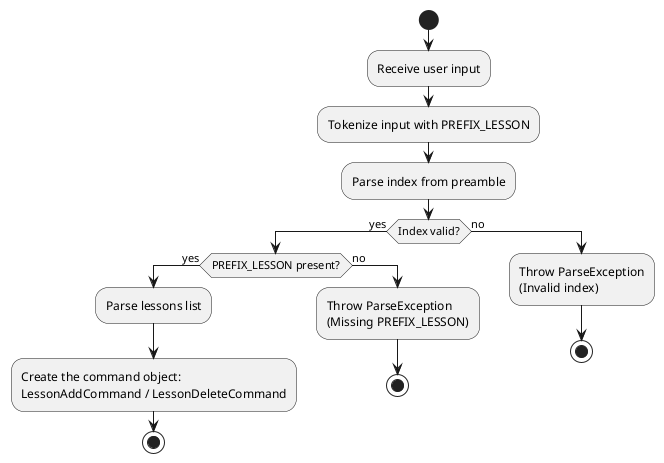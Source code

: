 @startuml
start
:Receive user input;
:Tokenize input with PREFIX_LESSON;
:Parse index from preamble;
if (Index valid?) then (yes)
  if (PREFIX_LESSON present?) then (yes)
    :Parse lessons list;
    :Create the command object:\nLessonAddCommand / LessonDeleteCommand;
    stop
  else (no)
    :Throw ParseException\n(Missing PREFIX_LESSON);
    stop
  endif
else (no)
  :Throw ParseException\n(Invalid index);
  stop
endif
@enduml
